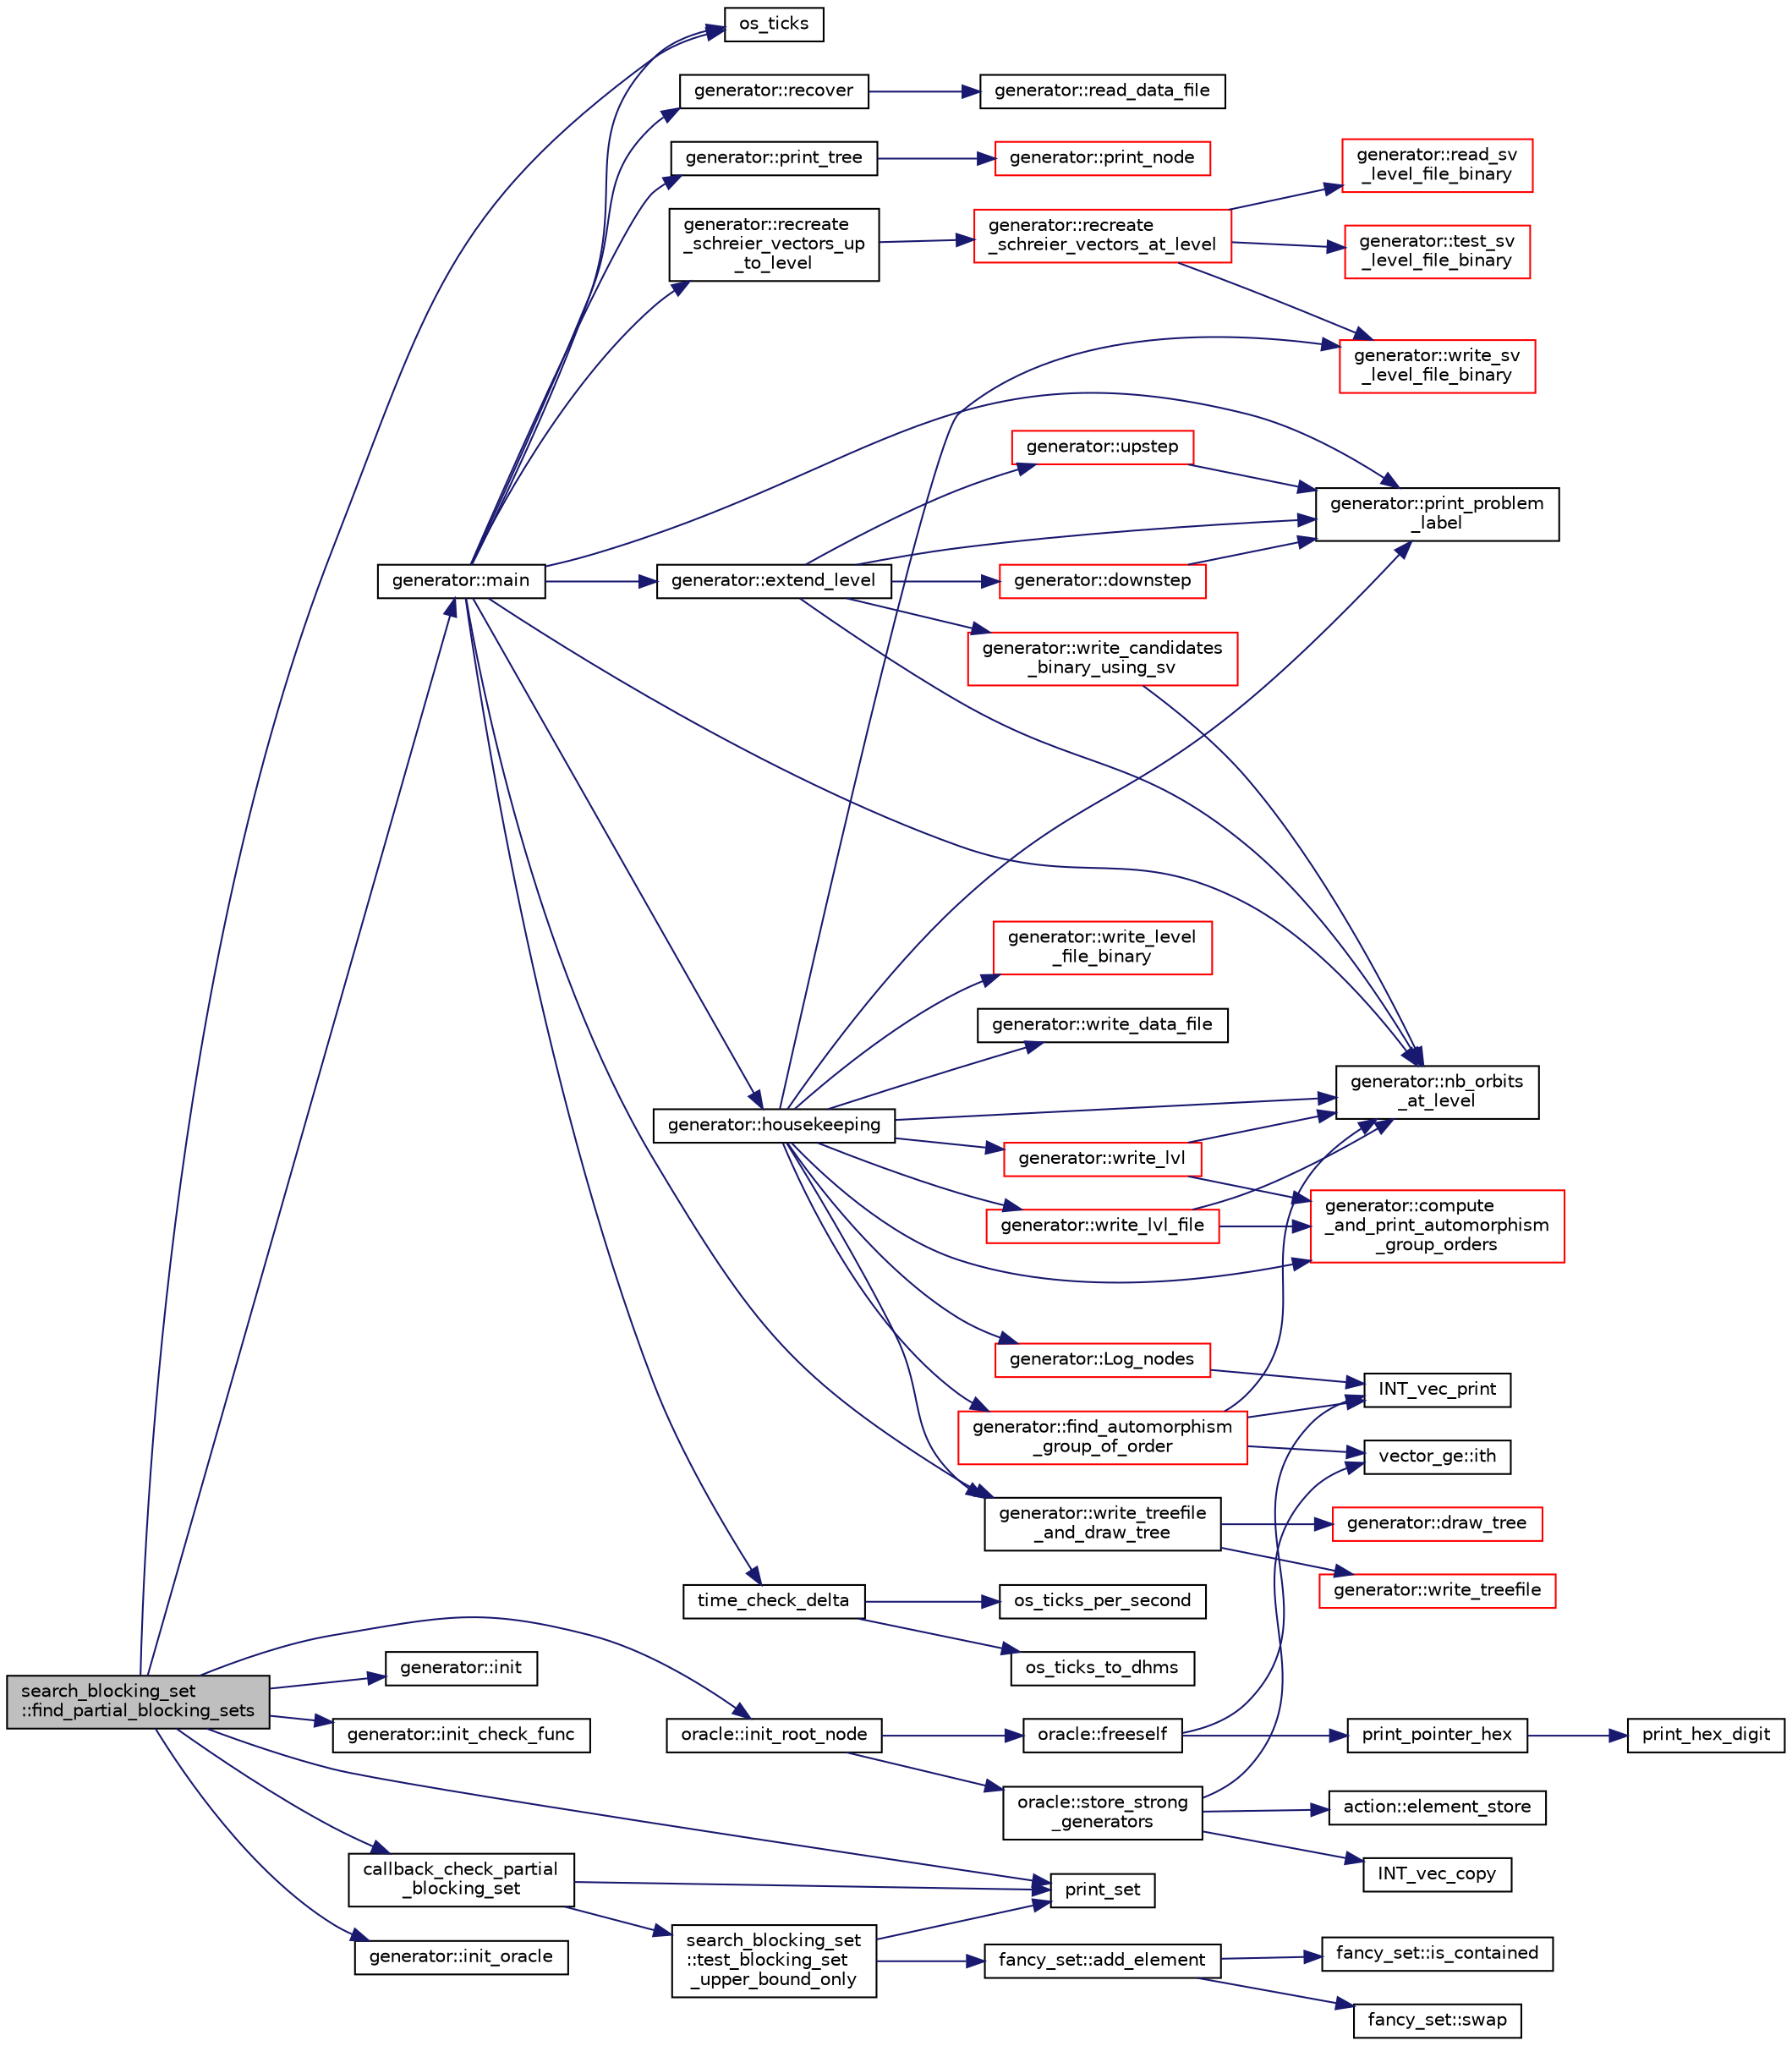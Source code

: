 digraph "search_blocking_set::find_partial_blocking_sets"
{
  edge [fontname="Helvetica",fontsize="10",labelfontname="Helvetica",labelfontsize="10"];
  node [fontname="Helvetica",fontsize="10",shape=record];
  rankdir="LR";
  Node7 [label="search_blocking_set\l::find_partial_blocking_sets",height=0.2,width=0.4,color="black", fillcolor="grey75", style="filled", fontcolor="black"];
  Node7 -> Node8 [color="midnightblue",fontsize="10",style="solid",fontname="Helvetica"];
  Node8 [label="os_ticks",height=0.2,width=0.4,color="black", fillcolor="white", style="filled",URL="$d5/db4/io__and__os_8h.html#a3da6d2b09e35d569adb7101dffcb5224"];
  Node7 -> Node9 [color="midnightblue",fontsize="10",style="solid",fontname="Helvetica"];
  Node9 [label="generator::init",height=0.2,width=0.4,color="black", fillcolor="white", style="filled",URL="$d7/d73/classgenerator.html#aeca1559b4172cae921620768bd62df47"];
  Node7 -> Node10 [color="midnightblue",fontsize="10",style="solid",fontname="Helvetica"];
  Node10 [label="generator::init_check_func",height=0.2,width=0.4,color="black", fillcolor="white", style="filled",URL="$d7/d73/classgenerator.html#aed44ec3121281f847612a646968f0894"];
  Node7 -> Node11 [color="midnightblue",fontsize="10",style="solid",fontname="Helvetica"];
  Node11 [label="callback_check_partial\l_blocking_set",height=0.2,width=0.4,color="black", fillcolor="white", style="filled",URL="$d4/d64/search__blocking__set_8_c.html#a75b6c1cd4f88a79989267297a15820f8"];
  Node11 -> Node12 [color="midnightblue",fontsize="10",style="solid",fontname="Helvetica"];
  Node12 [label="print_set",height=0.2,width=0.4,color="black", fillcolor="white", style="filled",URL="$d0/dd1/blt_8h.html#a8c1a5fc71aea7ff31d181f0103196a24"];
  Node11 -> Node13 [color="midnightblue",fontsize="10",style="solid",fontname="Helvetica"];
  Node13 [label="search_blocking_set\l::test_blocking_set\l_upper_bound_only",height=0.2,width=0.4,color="black", fillcolor="white", style="filled",URL="$dc/d36/classsearch__blocking__set.html#ae1ec331b4fa4715c79a22bac0a71f146"];
  Node13 -> Node12 [color="midnightblue",fontsize="10",style="solid",fontname="Helvetica"];
  Node13 -> Node14 [color="midnightblue",fontsize="10",style="solid",fontname="Helvetica"];
  Node14 [label="fancy_set::add_element",height=0.2,width=0.4,color="black", fillcolor="white", style="filled",URL="$d5/da4/classfancy__set.html#ab3f7e0bf35d0c312db44973eaad5b085"];
  Node14 -> Node15 [color="midnightblue",fontsize="10",style="solid",fontname="Helvetica"];
  Node15 [label="fancy_set::is_contained",height=0.2,width=0.4,color="black", fillcolor="white", style="filled",URL="$d5/da4/classfancy__set.html#a629c5fdb14e3ad606632bb3d88013851"];
  Node14 -> Node16 [color="midnightblue",fontsize="10",style="solid",fontname="Helvetica"];
  Node16 [label="fancy_set::swap",height=0.2,width=0.4,color="black", fillcolor="white", style="filled",URL="$d5/da4/classfancy__set.html#abf9e1b0592f017be71ca410371b04754"];
  Node7 -> Node12 [color="midnightblue",fontsize="10",style="solid",fontname="Helvetica"];
  Node7 -> Node17 [color="midnightblue",fontsize="10",style="solid",fontname="Helvetica"];
  Node17 [label="generator::init_oracle",height=0.2,width=0.4,color="black", fillcolor="white", style="filled",URL="$d7/d73/classgenerator.html#aab9339b27020b22ae9655d4413a88e40"];
  Node7 -> Node18 [color="midnightblue",fontsize="10",style="solid",fontname="Helvetica"];
  Node18 [label="oracle::init_root_node",height=0.2,width=0.4,color="black", fillcolor="white", style="filled",URL="$d7/da7/classoracle.html#a39267b7776b0cc2d93cda40fce9813a2"];
  Node18 -> Node19 [color="midnightblue",fontsize="10",style="solid",fontname="Helvetica"];
  Node19 [label="oracle::freeself",height=0.2,width=0.4,color="black", fillcolor="white", style="filled",URL="$d7/da7/classoracle.html#a809f2f45c76a4289aca3d22d05fcacc1"];
  Node19 -> Node20 [color="midnightblue",fontsize="10",style="solid",fontname="Helvetica"];
  Node20 [label="INT_vec_print",height=0.2,width=0.4,color="black", fillcolor="white", style="filled",URL="$df/dbf/sajeeb_8_c.html#a79a5901af0b47dd0d694109543c027fe"];
  Node19 -> Node21 [color="midnightblue",fontsize="10",style="solid",fontname="Helvetica"];
  Node21 [label="print_pointer_hex",height=0.2,width=0.4,color="black", fillcolor="white", style="filled",URL="$d5/db4/io__and__os_8h.html#a32add94de62a1d910cc0fc35ed90ab48"];
  Node21 -> Node22 [color="midnightblue",fontsize="10",style="solid",fontname="Helvetica"];
  Node22 [label="print_hex_digit",height=0.2,width=0.4,color="black", fillcolor="white", style="filled",URL="$d4/d74/util_8_c.html#a36c64a828eefed0a0cfdd6186ec92c31"];
  Node18 -> Node23 [color="midnightblue",fontsize="10",style="solid",fontname="Helvetica"];
  Node23 [label="oracle::store_strong\l_generators",height=0.2,width=0.4,color="black", fillcolor="white", style="filled",URL="$d7/da7/classoracle.html#a905d0cad4b33515e581039ed8902b3be"];
  Node23 -> Node24 [color="midnightblue",fontsize="10",style="solid",fontname="Helvetica"];
  Node24 [label="action::element_store",height=0.2,width=0.4,color="black", fillcolor="white", style="filled",URL="$d2/d86/classaction.html#ab969a7009cc85c12f988a18a06b5db64"];
  Node23 -> Node25 [color="midnightblue",fontsize="10",style="solid",fontname="Helvetica"];
  Node25 [label="vector_ge::ith",height=0.2,width=0.4,color="black", fillcolor="white", style="filled",URL="$d4/d6e/classvector__ge.html#a1ff002e8b746a9beb119d57dcd4a15ff"];
  Node23 -> Node26 [color="midnightblue",fontsize="10",style="solid",fontname="Helvetica"];
  Node26 [label="INT_vec_copy",height=0.2,width=0.4,color="black", fillcolor="white", style="filled",URL="$df/dbf/sajeeb_8_c.html#ac2d875e27e009af6ec04d17254d11075"];
  Node7 -> Node27 [color="midnightblue",fontsize="10",style="solid",fontname="Helvetica"];
  Node27 [label="generator::main",height=0.2,width=0.4,color="black", fillcolor="white", style="filled",URL="$d7/d73/classgenerator.html#a01abff8e9f231bf0d82e2e8e0061f242"];
  Node27 -> Node28 [color="midnightblue",fontsize="10",style="solid",fontname="Helvetica"];
  Node28 [label="generator::print_problem\l_label",height=0.2,width=0.4,color="black", fillcolor="white", style="filled",URL="$d7/d73/classgenerator.html#a06d3c064ba84ebe8db3537e6273f16c3"];
  Node27 -> Node8 [color="midnightblue",fontsize="10",style="solid",fontname="Helvetica"];
  Node27 -> Node29 [color="midnightblue",fontsize="10",style="solid",fontname="Helvetica"];
  Node29 [label="time_check_delta",height=0.2,width=0.4,color="black", fillcolor="white", style="filled",URL="$d9/d60/discreta_8h.html#a89a8565e34c7dcbb97180cd6af7454a1"];
  Node29 -> Node30 [color="midnightblue",fontsize="10",style="solid",fontname="Helvetica"];
  Node30 [label="os_ticks_per_second",height=0.2,width=0.4,color="black", fillcolor="white", style="filled",URL="$d5/db4/io__and__os_8h.html#a1b35e7a094dfde9db39ae352c9c17042"];
  Node29 -> Node31 [color="midnightblue",fontsize="10",style="solid",fontname="Helvetica"];
  Node31 [label="os_ticks_to_dhms",height=0.2,width=0.4,color="black", fillcolor="white", style="filled",URL="$d5/db4/io__and__os_8h.html#a0d715587fd9b8ab4e2bc822a2be313ba"];
  Node27 -> Node32 [color="midnightblue",fontsize="10",style="solid",fontname="Helvetica"];
  Node32 [label="generator::recover",height=0.2,width=0.4,color="black", fillcolor="white", style="filled",URL="$d7/d73/classgenerator.html#a96b65270be862c206d5af97c1dde9c17"];
  Node32 -> Node33 [color="midnightblue",fontsize="10",style="solid",fontname="Helvetica"];
  Node33 [label="generator::read_data_file",height=0.2,width=0.4,color="black", fillcolor="white", style="filled",URL="$d7/d73/classgenerator.html#a6109d5e04d03f3cb8263ddfa1d8f78b2"];
  Node27 -> Node34 [color="midnightblue",fontsize="10",style="solid",fontname="Helvetica"];
  Node34 [label="generator::recreate\l_schreier_vectors_up\l_to_level",height=0.2,width=0.4,color="black", fillcolor="white", style="filled",URL="$d7/d73/classgenerator.html#a2ca7599e91bb012d41153aec95f081f7"];
  Node34 -> Node35 [color="midnightblue",fontsize="10",style="solid",fontname="Helvetica"];
  Node35 [label="generator::recreate\l_schreier_vectors_at_level",height=0.2,width=0.4,color="red", fillcolor="white", style="filled",URL="$d7/d73/classgenerator.html#a7d190e196e7c9721c4135f40f01d922f"];
  Node35 -> Node36 [color="midnightblue",fontsize="10",style="solid",fontname="Helvetica"];
  Node36 [label="generator::test_sv\l_level_file_binary",height=0.2,width=0.4,color="red", fillcolor="white", style="filled",URL="$d7/d73/classgenerator.html#a626488ba73670d1e4f163618f340a94f"];
  Node35 -> Node38 [color="midnightblue",fontsize="10",style="solid",fontname="Helvetica"];
  Node38 [label="generator::read_sv\l_level_file_binary",height=0.2,width=0.4,color="red", fillcolor="white", style="filled",URL="$d7/d73/classgenerator.html#a8c1bb7a84af4d06942b7f94409d15f06"];
  Node35 -> Node573 [color="midnightblue",fontsize="10",style="solid",fontname="Helvetica"];
  Node573 [label="generator::write_sv\l_level_file_binary",height=0.2,width=0.4,color="red", fillcolor="white", style="filled",URL="$d7/d73/classgenerator.html#ae182254fd2172f14e69dabfd3c63ccdf"];
  Node27 -> Node577 [color="midnightblue",fontsize="10",style="solid",fontname="Helvetica"];
  Node577 [label="generator::print_tree",height=0.2,width=0.4,color="black", fillcolor="white", style="filled",URL="$d7/d73/classgenerator.html#a4d50a3584d53209baf2bf7d7b9ba31f8"];
  Node577 -> Node578 [color="midnightblue",fontsize="10",style="solid",fontname="Helvetica"];
  Node578 [label="generator::print_node",height=0.2,width=0.4,color="red", fillcolor="white", style="filled",URL="$d7/d73/classgenerator.html#a1e3711f29fa53013750b2009e549ba49"];
  Node27 -> Node591 [color="midnightblue",fontsize="10",style="solid",fontname="Helvetica"];
  Node591 [label="generator::write_treefile\l_and_draw_tree",height=0.2,width=0.4,color="black", fillcolor="white", style="filled",URL="$d7/d73/classgenerator.html#a70c78f45dba413014287e8cde2f7d6b5"];
  Node591 -> Node592 [color="midnightblue",fontsize="10",style="solid",fontname="Helvetica"];
  Node592 [label="generator::write_treefile",height=0.2,width=0.4,color="red", fillcolor="white", style="filled",URL="$d7/d73/classgenerator.html#a5c684cbe4faa75f676549200c475f5c3"];
  Node591 -> Node620 [color="midnightblue",fontsize="10",style="solid",fontname="Helvetica"];
  Node620 [label="generator::draw_tree",height=0.2,width=0.4,color="red", fillcolor="white", style="filled",URL="$d7/d73/classgenerator.html#ae3d68e3de8f4a5decdaef2d8008cd4a6"];
  Node27 -> Node688 [color="midnightblue",fontsize="10",style="solid",fontname="Helvetica"];
  Node688 [label="generator::extend_level",height=0.2,width=0.4,color="black", fillcolor="white", style="filled",URL="$d7/d73/classgenerator.html#a91b84d80ccec0cd2136bc221c30e0f8e"];
  Node688 -> Node28 [color="midnightblue",fontsize="10",style="solid",fontname="Helvetica"];
  Node688 -> Node40 [color="midnightblue",fontsize="10",style="solid",fontname="Helvetica"];
  Node40 [label="generator::nb_orbits\l_at_level",height=0.2,width=0.4,color="black", fillcolor="white", style="filled",URL="$d7/d73/classgenerator.html#a020f3d8378448310d044a4a24fadf301"];
  Node688 -> Node689 [color="midnightblue",fontsize="10",style="solid",fontname="Helvetica"];
  Node689 [label="generator::downstep",height=0.2,width=0.4,color="red", fillcolor="white", style="filled",URL="$d7/d73/classgenerator.html#ad90bc284af0b5f5beae960a0bd7a5b43"];
  Node689 -> Node28 [color="midnightblue",fontsize="10",style="solid",fontname="Helvetica"];
  Node688 -> Node747 [color="midnightblue",fontsize="10",style="solid",fontname="Helvetica"];
  Node747 [label="generator::write_candidates\l_binary_using_sv",height=0.2,width=0.4,color="red", fillcolor="white", style="filled",URL="$d7/d73/classgenerator.html#aef2d3e1048ee00437c56b95685aaff88"];
  Node747 -> Node40 [color="midnightblue",fontsize="10",style="solid",fontname="Helvetica"];
  Node688 -> Node748 [color="midnightblue",fontsize="10",style="solid",fontname="Helvetica"];
  Node748 [label="generator::upstep",height=0.2,width=0.4,color="red", fillcolor="white", style="filled",URL="$d7/d73/classgenerator.html#ae0f2cebdabc821837f633656d7b0fdfe"];
  Node748 -> Node28 [color="midnightblue",fontsize="10",style="solid",fontname="Helvetica"];
  Node27 -> Node842 [color="midnightblue",fontsize="10",style="solid",fontname="Helvetica"];
  Node842 [label="generator::housekeeping",height=0.2,width=0.4,color="black", fillcolor="white", style="filled",URL="$d7/d73/classgenerator.html#aaf2bd92e8f74eb9fbc3244a6dde6f78c"];
  Node842 -> Node40 [color="midnightblue",fontsize="10",style="solid",fontname="Helvetica"];
  Node842 -> Node28 [color="midnightblue",fontsize="10",style="solid",fontname="Helvetica"];
  Node842 -> Node843 [color="midnightblue",fontsize="10",style="solid",fontname="Helvetica"];
  Node843 [label="generator::compute\l_and_print_automorphism\l_group_orders",height=0.2,width=0.4,color="red", fillcolor="white", style="filled",URL="$d7/d73/classgenerator.html#a97568500aaf76ce2d931cef80a25ee57"];
  Node842 -> Node848 [color="midnightblue",fontsize="10",style="solid",fontname="Helvetica"];
  Node848 [label="generator::find_automorphism\l_group_of_order",height=0.2,width=0.4,color="red", fillcolor="white", style="filled",URL="$d7/d73/classgenerator.html#a0e1112dc17485a838afe04b4d011a0df"];
  Node848 -> Node40 [color="midnightblue",fontsize="10",style="solid",fontname="Helvetica"];
  Node848 -> Node20 [color="midnightblue",fontsize="10",style="solid",fontname="Helvetica"];
  Node848 -> Node25 [color="midnightblue",fontsize="10",style="solid",fontname="Helvetica"];
  Node842 -> Node853 [color="midnightblue",fontsize="10",style="solid",fontname="Helvetica"];
  Node853 [label="generator::write_lvl",height=0.2,width=0.4,color="red", fillcolor="white", style="filled",URL="$d7/d73/classgenerator.html#a4427cbf38ba677033cea15f1ca62cce0"];
  Node853 -> Node40 [color="midnightblue",fontsize="10",style="solid",fontname="Helvetica"];
  Node853 -> Node843 [color="midnightblue",fontsize="10",style="solid",fontname="Helvetica"];
  Node842 -> Node854 [color="midnightblue",fontsize="10",style="solid",fontname="Helvetica"];
  Node854 [label="generator::write_level\l_file_binary",height=0.2,width=0.4,color="red", fillcolor="white", style="filled",URL="$d7/d73/classgenerator.html#a68629f7faf4c4931f397761f1fdb1463"];
  Node842 -> Node573 [color="midnightblue",fontsize="10",style="solid",fontname="Helvetica"];
  Node842 -> Node857 [color="midnightblue",fontsize="10",style="solid",fontname="Helvetica"];
  Node857 [label="generator::write_lvl_file",height=0.2,width=0.4,color="red", fillcolor="white", style="filled",URL="$d7/d73/classgenerator.html#a3d343cf5a5831b03d1bda3d89b1dd935"];
  Node857 -> Node40 [color="midnightblue",fontsize="10",style="solid",fontname="Helvetica"];
  Node857 -> Node843 [color="midnightblue",fontsize="10",style="solid",fontname="Helvetica"];
  Node842 -> Node858 [color="midnightblue",fontsize="10",style="solid",fontname="Helvetica"];
  Node858 [label="generator::write_data_file",height=0.2,width=0.4,color="black", fillcolor="white", style="filled",URL="$d7/d73/classgenerator.html#aa25b0081c8700b91500fd47e0424f4cb"];
  Node842 -> Node859 [color="midnightblue",fontsize="10",style="solid",fontname="Helvetica"];
  Node859 [label="generator::Log_nodes",height=0.2,width=0.4,color="red", fillcolor="white", style="filled",URL="$d7/d73/classgenerator.html#ae9af20d24cee32bf11fe6cb9f9d8cfdf"];
  Node859 -> Node20 [color="midnightblue",fontsize="10",style="solid",fontname="Helvetica"];
  Node842 -> Node591 [color="midnightblue",fontsize="10",style="solid",fontname="Helvetica"];
  Node27 -> Node40 [color="midnightblue",fontsize="10",style="solid",fontname="Helvetica"];
}
